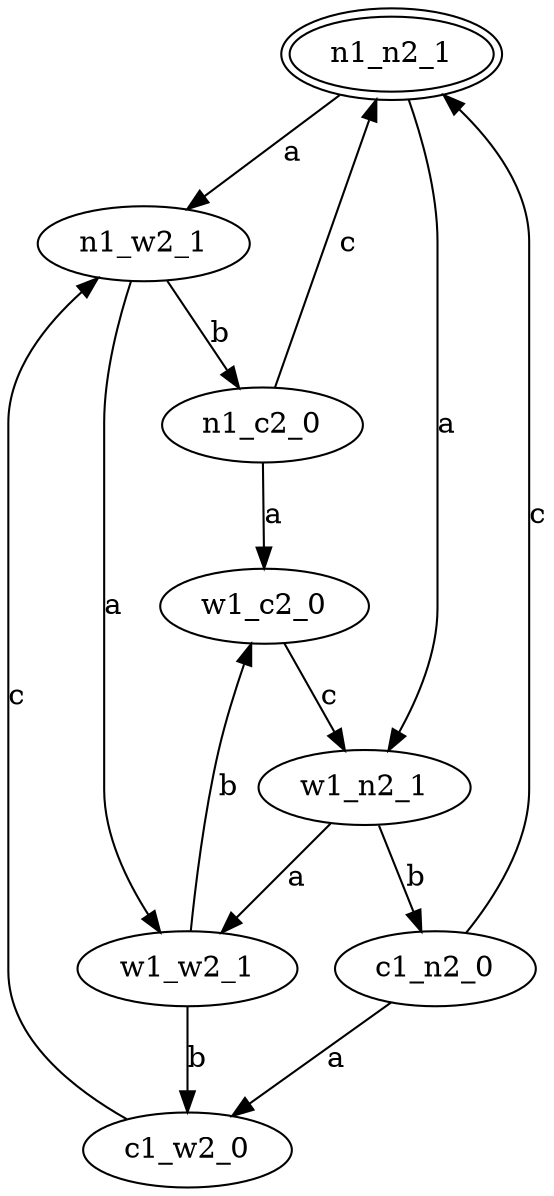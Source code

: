 digraph G { 
n1_n2_1[peripheries=2]
n1_n2_1[peripheries=2]
n1_n2_1->n1_w2_1[label="a"]
n1_n2_1->w1_n2_1[label="a"]
n1_w2_1->n1_c2_0[label="b"]
n1_w2_1->w1_w2_1[label="a"]
n1_c2_0->n1_n2_1[label="c"]
n1_c2_0->w1_c2_0[label="a"]
w1_n2_1->w1_w2_1[label="a"]
w1_n2_1->c1_n2_0[label="b"]
w1_w2_1->w1_c2_0[label="b"]
w1_w2_1->c1_w2_0[label="b"]
w1_c2_0->w1_n2_1[label="c"]
c1_n2_0->n1_n2_1[label="c"]
c1_n2_0->c1_w2_0[label="a"]
c1_w2_0->n1_w2_1[label="c"]
}